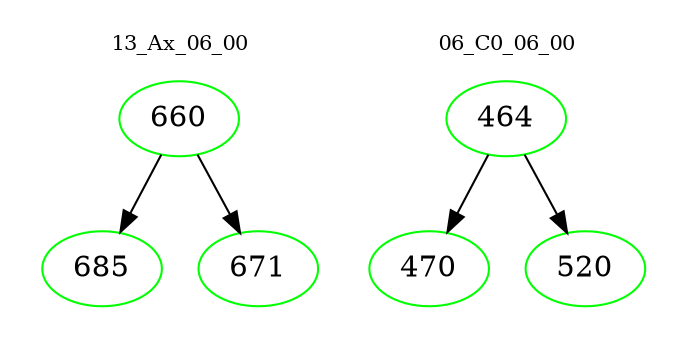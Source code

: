 digraph{
subgraph cluster_0 {
color = white
label = "13_Ax_06_00";
fontsize=10;
T0_660 [label="660", color="green"]
T0_660 -> T0_685 [color="black"]
T0_685 [label="685", color="green"]
T0_660 -> T0_671 [color="black"]
T0_671 [label="671", color="green"]
}
subgraph cluster_1 {
color = white
label = "06_C0_06_00";
fontsize=10;
T1_464 [label="464", color="green"]
T1_464 -> T1_470 [color="black"]
T1_470 [label="470", color="green"]
T1_464 -> T1_520 [color="black"]
T1_520 [label="520", color="green"]
}
}
